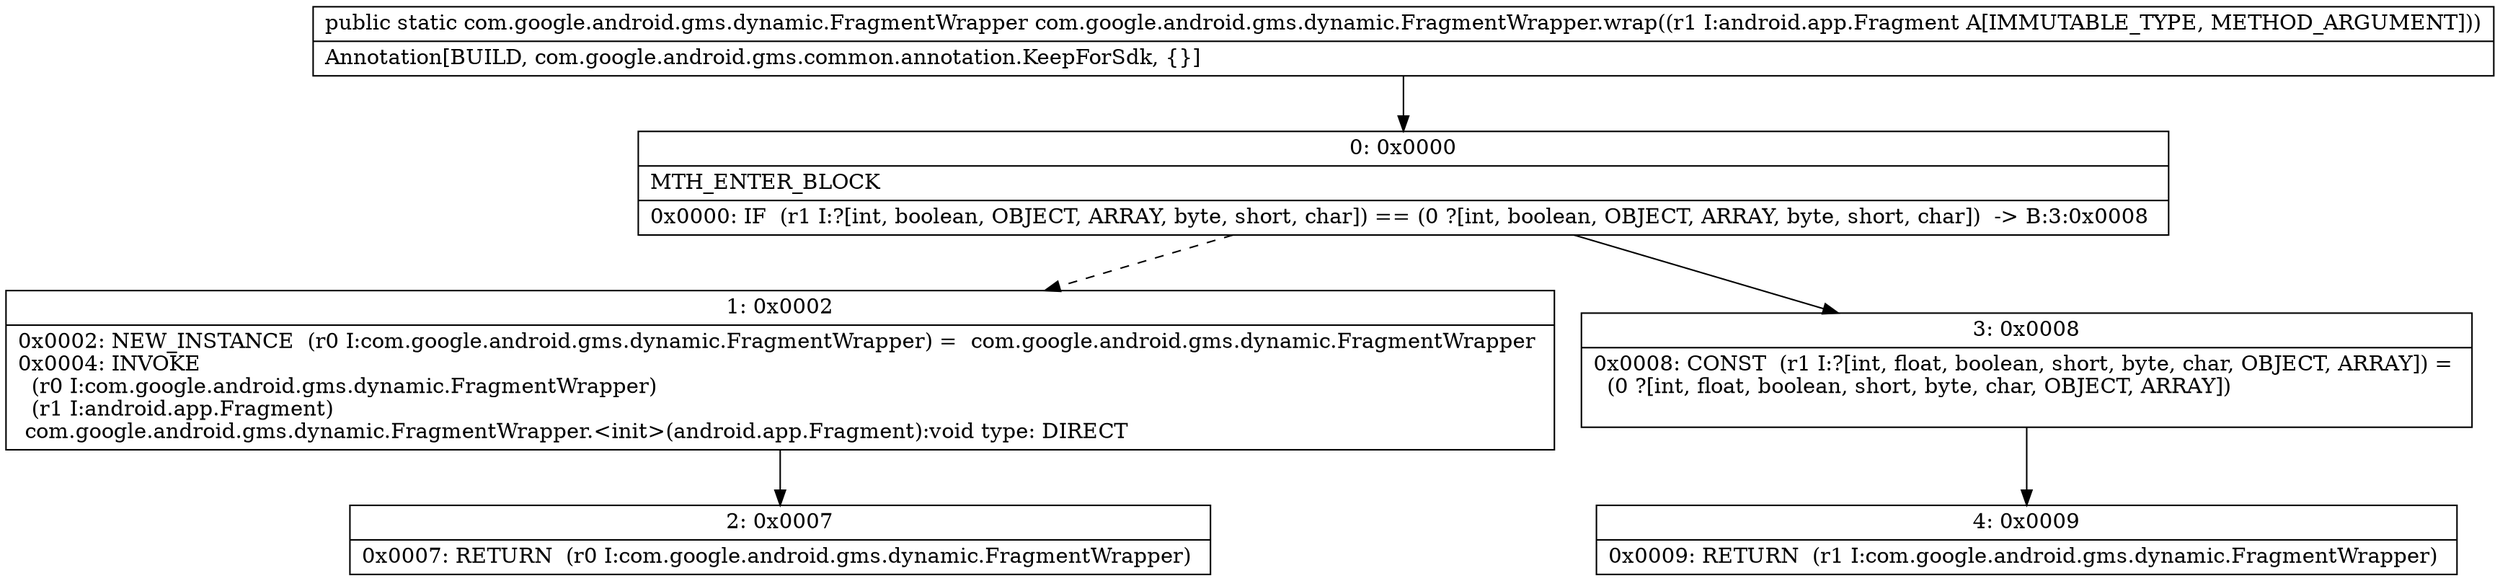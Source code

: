 digraph "CFG forcom.google.android.gms.dynamic.FragmentWrapper.wrap(Landroid\/app\/Fragment;)Lcom\/google\/android\/gms\/dynamic\/FragmentWrapper;" {
Node_0 [shape=record,label="{0\:\ 0x0000|MTH_ENTER_BLOCK\l|0x0000: IF  (r1 I:?[int, boolean, OBJECT, ARRAY, byte, short, char]) == (0 ?[int, boolean, OBJECT, ARRAY, byte, short, char])  \-\> B:3:0x0008 \l}"];
Node_1 [shape=record,label="{1\:\ 0x0002|0x0002: NEW_INSTANCE  (r0 I:com.google.android.gms.dynamic.FragmentWrapper) =  com.google.android.gms.dynamic.FragmentWrapper \l0x0004: INVOKE  \l  (r0 I:com.google.android.gms.dynamic.FragmentWrapper)\l  (r1 I:android.app.Fragment)\l com.google.android.gms.dynamic.FragmentWrapper.\<init\>(android.app.Fragment):void type: DIRECT \l}"];
Node_2 [shape=record,label="{2\:\ 0x0007|0x0007: RETURN  (r0 I:com.google.android.gms.dynamic.FragmentWrapper) \l}"];
Node_3 [shape=record,label="{3\:\ 0x0008|0x0008: CONST  (r1 I:?[int, float, boolean, short, byte, char, OBJECT, ARRAY]) = \l  (0 ?[int, float, boolean, short, byte, char, OBJECT, ARRAY])\l \l}"];
Node_4 [shape=record,label="{4\:\ 0x0009|0x0009: RETURN  (r1 I:com.google.android.gms.dynamic.FragmentWrapper) \l}"];
MethodNode[shape=record,label="{public static com.google.android.gms.dynamic.FragmentWrapper com.google.android.gms.dynamic.FragmentWrapper.wrap((r1 I:android.app.Fragment A[IMMUTABLE_TYPE, METHOD_ARGUMENT]))  | Annotation[BUILD, com.google.android.gms.common.annotation.KeepForSdk, \{\}]\l}"];
MethodNode -> Node_0;
Node_0 -> Node_1[style=dashed];
Node_0 -> Node_3;
Node_1 -> Node_2;
Node_3 -> Node_4;
}

